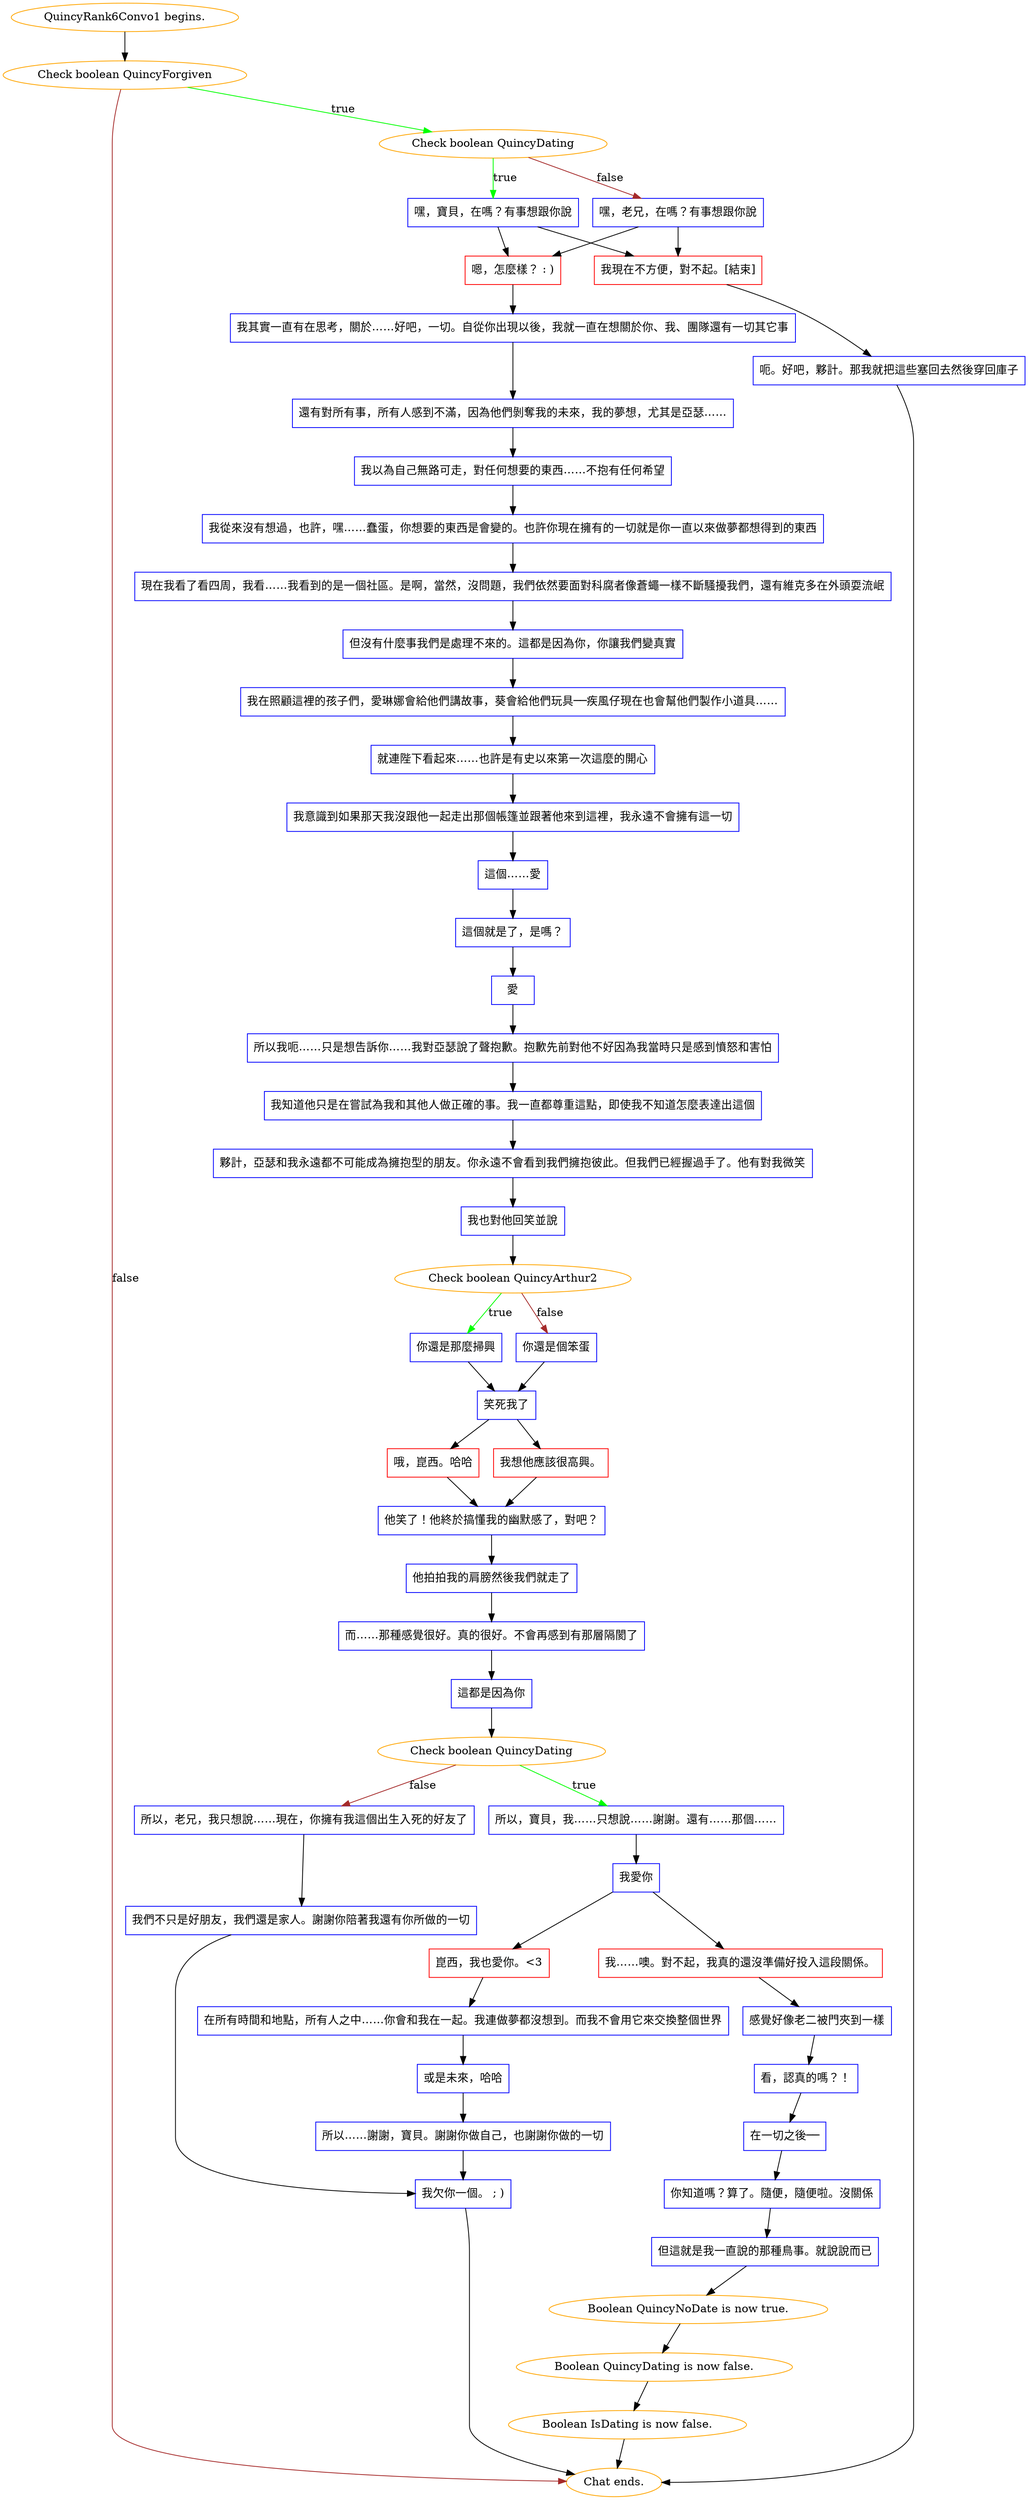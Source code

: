 digraph {
	"QuincyRank6Convo1 begins." [color=orange];
		"QuincyRank6Convo1 begins." -> j1028790650;
	j1028790650 [label="Check boolean QuincyForgiven",color=orange];
		j1028790650 -> j1681426543 [label=true,color=green];
		j1028790650 -> "Chat ends." [label=false,color=brown];
	j1681426543 [label="Check boolean QuincyDating",color=orange];
		j1681426543 -> j4008068389 [label=true,color=green];
		j1681426543 -> j3476787722 [label=false,color=brown];
	"Chat ends." [color=orange];
	j4008068389 [label="嘿，寶貝，在嗎？有事想跟你說",shape=box,color=blue];
		j4008068389 -> j3843651246;
		j4008068389 -> j24777335;
	j3476787722 [label="嘿，老兄，在嗎？有事想跟你說",shape=box,color=blue];
		j3476787722 -> j3843651246;
		j3476787722 -> j24777335;
	j3843651246 [label="嗯，怎麼樣？ : )",shape=box,color=red];
		j3843651246 -> j2557849839;
	j24777335 [label="我現在不方便，對不起。[結束]",shape=box,color=red];
		j24777335 -> j253899112;
	j2557849839 [label="我其實一直有在思考，關於……好吧，一切。自從你出現以後，我就一直在想關於你、我、團隊還有一切其它事",shape=box,color=blue];
		j2557849839 -> j2242369275;
	j253899112 [label="呃。好吧，夥計。那我就把這些塞回去然後穿回庫子",shape=box,color=blue];
		j253899112 -> "Chat ends.";
	j2242369275 [label="還有對所有事，所有人感到不滿，因為他們剝奪我的未來，我的夢想，尤其是亞瑟……",shape=box,color=blue];
		j2242369275 -> j413594799;
	j413594799 [label="我以為自己無路可走，對任何想要的東西……不抱有任何希望",shape=box,color=blue];
		j413594799 -> j1418975839;
	j1418975839 [label="我從來沒有想過，也許，嘿……蠢蛋，你想要的東西是會變的。也許你現在擁有的一切就是你一直以來做夢都想得到的東西",shape=box,color=blue];
		j1418975839 -> j684485538;
	j684485538 [label="現在我看了看四周，我看……我看到的是一個社區。是啊，當然，沒問題，我們依然要面對科腐者像蒼蠅一樣不斷騷擾我們，還有維克多在外頭耍流岷",shape=box,color=blue];
		j684485538 -> j561296905;
	j561296905 [label="但沒有什麼事我們是處理不來的。這都是因為你，你讓我們變真實",shape=box,color=blue];
		j561296905 -> j3075402110;
	j3075402110 [label="我在照顧這裡的孩子們，愛琳娜會給他們講故事，葵會給他們玩具──疾風仔現在也會幫他們製作小道具……",shape=box,color=blue];
		j3075402110 -> j2411585520;
	j2411585520 [label="就連陛下看起來……也許是有史以來第一次這麼的開心",shape=box,color=blue];
		j2411585520 -> j4264466373;
	j4264466373 [label="我意識到如果那天我沒跟他一起走出那個帳篷並跟著他來到這裡，我永遠不會擁有這一切",shape=box,color=blue];
		j4264466373 -> j3310392070;
	j3310392070 [label="這個……愛",shape=box,color=blue];
		j3310392070 -> j3983230081;
	j3983230081 [label="這個就是了，是嗎？",shape=box,color=blue];
		j3983230081 -> j4178998017;
	j4178998017 [label="愛",shape=box,color=blue];
		j4178998017 -> j2685561669;
	j2685561669 [label="所以我呃……只是想告訴你……我對亞瑟說了聲抱歉。抱歉先前對他不好因為我當時只是感到憤怒和害怕",shape=box,color=blue];
		j2685561669 -> j3031543696;
	j3031543696 [label="我知道他只是在嘗試為我和其他人做正確的事。我一直都尊重這點，即使我不知道怎麼表達出這個",shape=box,color=blue];
		j3031543696 -> j682794728;
	j682794728 [label="夥計，亞瑟和我永遠都不可能成為擁抱型的朋友。你永遠不會看到我們擁抱彼此。但我們已經握過手了。他有對我微笑",shape=box,color=blue];
		j682794728 -> j869692923;
	j869692923 [label="我也對他回笑並說",shape=box,color=blue];
		j869692923 -> j44349994;
	j44349994 [label="Check boolean QuincyArthur2",color=orange];
		j44349994 -> j2583518776 [label=true,color=green];
		j44349994 -> j174299672 [label=false,color=brown];
	j2583518776 [label="你還是那麼掃興",shape=box,color=blue];
		j2583518776 -> j350422805;
	j174299672 [label="你還是個笨蛋",shape=box,color=blue];
		j174299672 -> j350422805;
	j350422805 [label="笑死我了",shape=box,color=blue];
		j350422805 -> j1102041308;
		j350422805 -> j753830999;
	j1102041308 [label="哦，崑西。哈哈",shape=box,color=red];
		j1102041308 -> j1879023040;
	j753830999 [label="我想他應該很高興。",shape=box,color=red];
		j753830999 -> j1879023040;
	j1879023040 [label="他笑了！他終於搞懂我的幽默感了，對吧？",shape=box,color=blue];
		j1879023040 -> j339436183;
	j339436183 [label="他拍拍我的肩膀然後我們就走了",shape=box,color=blue];
		j339436183 -> j48961550;
	j48961550 [label="而……那種感覺很好。真的很好。不會再感到有那層隔閡了",shape=box,color=blue];
		j48961550 -> j4198581855;
	j4198581855 [label="這都是因為你",shape=box,color=blue];
		j4198581855 -> j636346702;
	j636346702 [label="Check boolean QuincyDating",color=orange];
		j636346702 -> j2689035343 [label=true,color=green];
		j636346702 -> j3924662635 [label=false,color=brown];
	j2689035343 [label="所以，寶貝，我……只想說……謝謝。還有……那個……",shape=box,color=blue];
		j2689035343 -> j3494287410;
	j3924662635 [label="所以，老兄，我只想說……現在，你擁有我這個出生入死的好友了",shape=box,color=blue];
		j3924662635 -> j3063335628;
	j3494287410 [label="我愛你",shape=box,color=blue];
		j3494287410 -> j3384844342;
		j3494287410 -> j665183195;
	j3063335628 [label="我們不只是好朋友，我們還是家人。謝謝你陪著我還有你所做的一切",shape=box,color=blue];
		j3063335628 -> j535802212;
	j3384844342 [label="崑西，我也愛你。<3",shape=box,color=red];
		j3384844342 -> j3653493769;
	j665183195 [label="我……噢。對不起，我真的還沒準備好投入這段關係。",shape=box,color=red];
		j665183195 -> j1985639086;
	j535802212 [label="我欠你一個。 ; )",shape=box,color=blue];
		j535802212 -> "Chat ends.";
	j3653493769 [label="在所有時間和地點，所有人之中……你會和我在一起。我連做夢都沒想到。而我不會用它來交換整個世界",shape=box,color=blue];
		j3653493769 -> j3407189549;
	j1985639086 [label="感覺好像老二被門夾到一樣",shape=box,color=blue];
		j1985639086 -> j834887837;
	j3407189549 [label="或是未來，哈哈",shape=box,color=blue];
		j3407189549 -> j1864659047;
	j834887837 [label="看，認真的嗎？！",shape=box,color=blue];
		j834887837 -> j108945297;
	j1864659047 [label="所以……謝謝，寶貝。謝謝你做自己，也謝謝你做的一切",shape=box,color=blue];
		j1864659047 -> j535802212;
	j108945297 [label="在一切之後──",shape=box,color=blue];
		j108945297 -> j195621818;
	j195621818 [label="你知道嗎？算了。隨便，隨便啦。沒關係",shape=box,color=blue];
		j195621818 -> j430121288;
	j430121288 [label="但這就是我一直說的那種鳥事。就說說而已",shape=box,color=blue];
		j430121288 -> j3567260245;
	j3567260245 [label="Boolean QuincyNoDate is now true.",color=orange];
		j3567260245 -> j3990685114;
	j3990685114 [label="Boolean QuincyDating is now false.",color=orange];
		j3990685114 -> j178902881;
	j178902881 [label="Boolean IsDating is now false.",color=orange];
		j178902881 -> "Chat ends.";
}